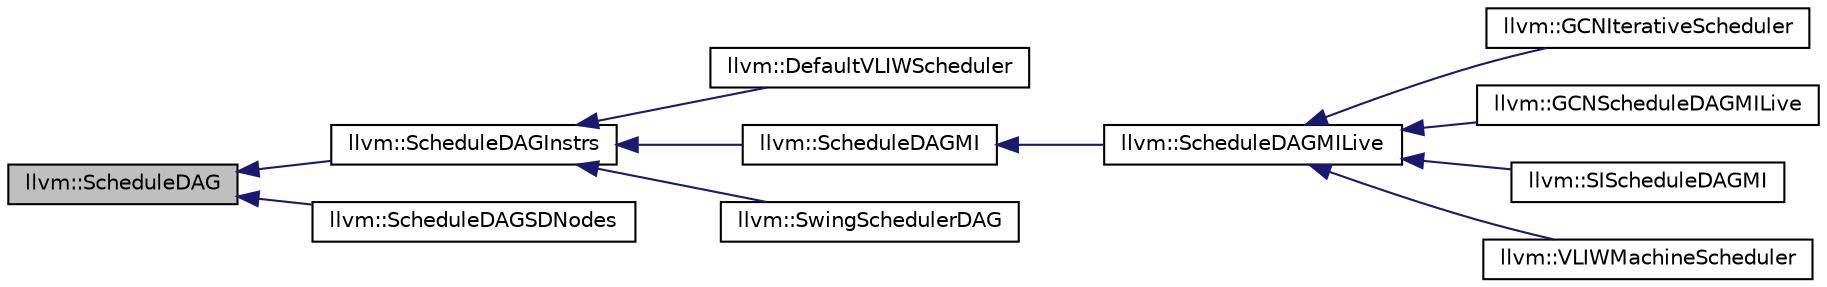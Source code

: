 digraph "llvm::ScheduleDAG"
{
 // LATEX_PDF_SIZE
  bgcolor="transparent";
  edge [fontname="Helvetica",fontsize="10",labelfontname="Helvetica",labelfontsize="10"];
  node [fontname="Helvetica",fontsize="10",shape="box"];
  rankdir="LR";
  Node1 [label="llvm::ScheduleDAG",height=0.2,width=0.4,color="black", fillcolor="grey75", style="filled", fontcolor="black",tooltip=" "];
  Node1 -> Node2 [dir="back",color="midnightblue",fontsize="10",style="solid",fontname="Helvetica"];
  Node2 [label="llvm::ScheduleDAGInstrs",height=0.2,width=0.4,color="black",URL="$classllvm_1_1ScheduleDAGInstrs.html",tooltip="A ScheduleDAG for scheduling lists of MachineInstr."];
  Node2 -> Node3 [dir="back",color="midnightblue",fontsize="10",style="solid",fontname="Helvetica"];
  Node3 [label="llvm::DefaultVLIWScheduler",height=0.2,width=0.4,color="black",URL="$classllvm_1_1DefaultVLIWScheduler.html",tooltip=" "];
  Node2 -> Node4 [dir="back",color="midnightblue",fontsize="10",style="solid",fontname="Helvetica"];
  Node4 [label="llvm::ScheduleDAGMI",height=0.2,width=0.4,color="black",URL="$classllvm_1_1ScheduleDAGMI.html",tooltip="ScheduleDAGMI is an implementation of ScheduleDAGInstrs that simply schedules machine instructions ac..."];
  Node4 -> Node5 [dir="back",color="midnightblue",fontsize="10",style="solid",fontname="Helvetica"];
  Node5 [label="llvm::ScheduleDAGMILive",height=0.2,width=0.4,color="black",URL="$classllvm_1_1ScheduleDAGMILive.html",tooltip="ScheduleDAGMILive is an implementation of ScheduleDAGInstrs that schedules machine instructions while..."];
  Node5 -> Node6 [dir="back",color="midnightblue",fontsize="10",style="solid",fontname="Helvetica"];
  Node6 [label="llvm::GCNIterativeScheduler",height=0.2,width=0.4,color="black",URL="$classllvm_1_1GCNIterativeScheduler.html",tooltip=" "];
  Node5 -> Node7 [dir="back",color="midnightblue",fontsize="10",style="solid",fontname="Helvetica"];
  Node7 [label="llvm::GCNScheduleDAGMILive",height=0.2,width=0.4,color="black",URL="$classllvm_1_1GCNScheduleDAGMILive.html",tooltip=" "];
  Node5 -> Node8 [dir="back",color="midnightblue",fontsize="10",style="solid",fontname="Helvetica"];
  Node8 [label="llvm::SIScheduleDAGMI",height=0.2,width=0.4,color="black",URL="$classllvm_1_1SIScheduleDAGMI.html",tooltip=" "];
  Node5 -> Node9 [dir="back",color="midnightblue",fontsize="10",style="solid",fontname="Helvetica"];
  Node9 [label="llvm::VLIWMachineScheduler",height=0.2,width=0.4,color="black",URL="$classllvm_1_1VLIWMachineScheduler.html",tooltip="Extend the standard ScheduleDAGMI to provide more context and override the top-level schedule() drive..."];
  Node2 -> Node10 [dir="back",color="midnightblue",fontsize="10",style="solid",fontname="Helvetica"];
  Node10 [label="llvm::SwingSchedulerDAG",height=0.2,width=0.4,color="black",URL="$classllvm_1_1SwingSchedulerDAG.html",tooltip="This class builds the dependence graph for the instructions in a loop, and attempts to schedule the i..."];
  Node1 -> Node11 [dir="back",color="midnightblue",fontsize="10",style="solid",fontname="Helvetica"];
  Node11 [label="llvm::ScheduleDAGSDNodes",height=0.2,width=0.4,color="black",URL="$classllvm_1_1ScheduleDAGSDNodes.html",tooltip="ScheduleDAGSDNodes - A ScheduleDAG for scheduling SDNode-based DAGs."];
}
